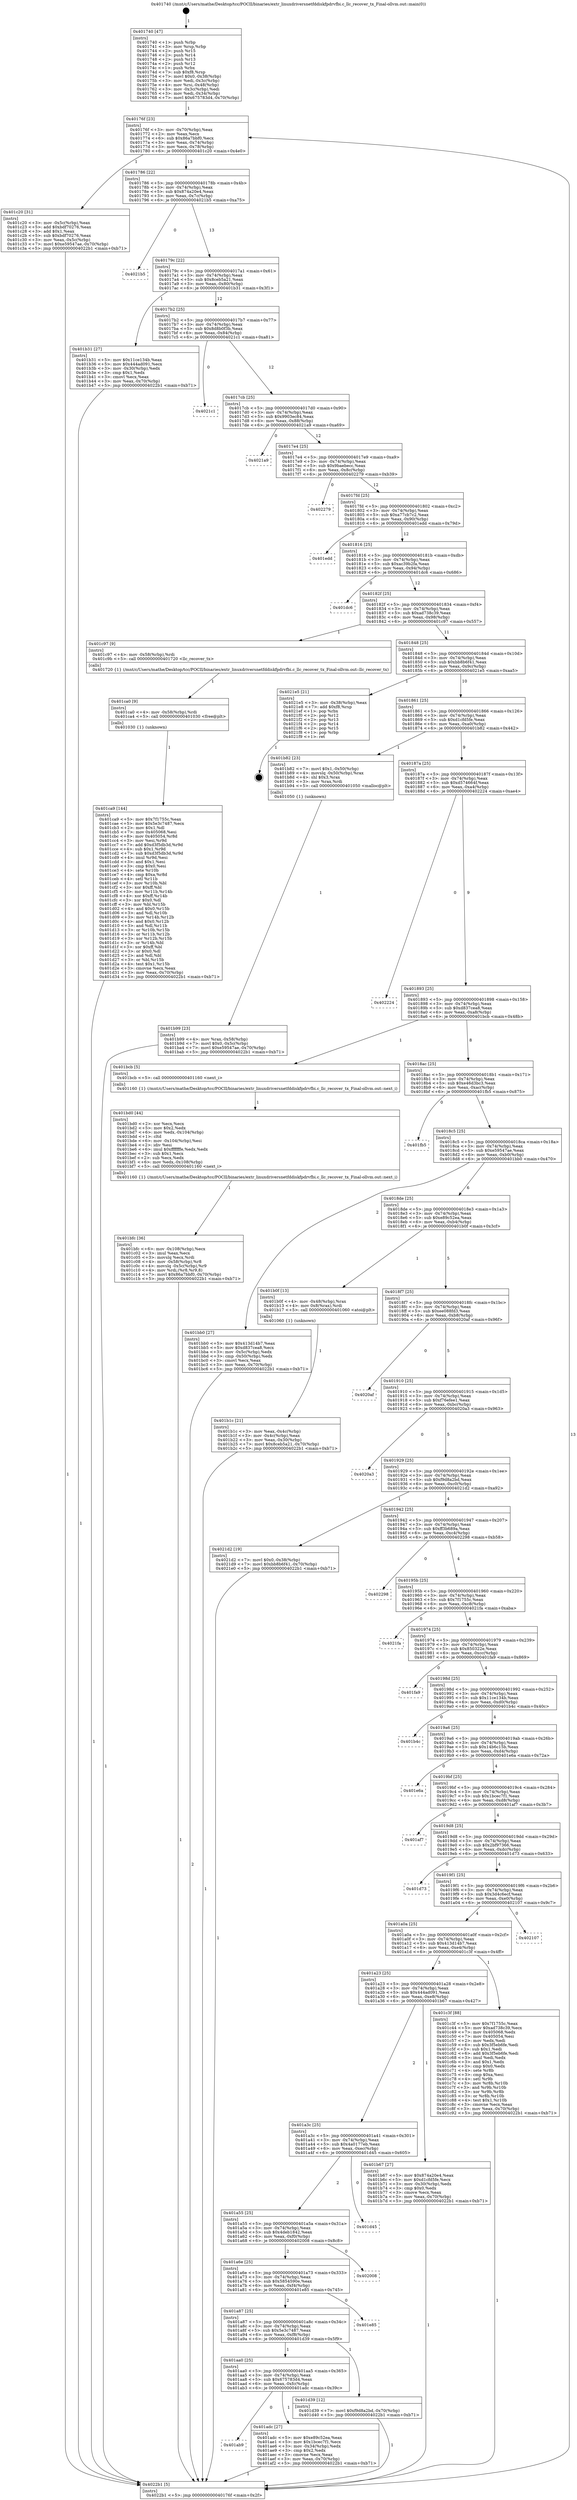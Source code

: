 digraph "0x401740" {
  label = "0x401740 (/mnt/c/Users/mathe/Desktop/tcc/POCII/binaries/extr_linuxdriversnetfddiskfpdrvfbi.c_llc_recover_tx_Final-ollvm.out::main(0))"
  labelloc = "t"
  node[shape=record]

  Entry [label="",width=0.3,height=0.3,shape=circle,fillcolor=black,style=filled]
  "0x40176f" [label="{
     0x40176f [23]\l
     | [instrs]\l
     &nbsp;&nbsp;0x40176f \<+3\>: mov -0x70(%rbp),%eax\l
     &nbsp;&nbsp;0x401772 \<+2\>: mov %eax,%ecx\l
     &nbsp;&nbsp;0x401774 \<+6\>: sub $0x86a7bbf0,%ecx\l
     &nbsp;&nbsp;0x40177a \<+3\>: mov %eax,-0x74(%rbp)\l
     &nbsp;&nbsp;0x40177d \<+3\>: mov %ecx,-0x78(%rbp)\l
     &nbsp;&nbsp;0x401780 \<+6\>: je 0000000000401c20 \<main+0x4e0\>\l
  }"]
  "0x401c20" [label="{
     0x401c20 [31]\l
     | [instrs]\l
     &nbsp;&nbsp;0x401c20 \<+3\>: mov -0x5c(%rbp),%eax\l
     &nbsp;&nbsp;0x401c23 \<+5\>: add $0xbdf70276,%eax\l
     &nbsp;&nbsp;0x401c28 \<+3\>: add $0x1,%eax\l
     &nbsp;&nbsp;0x401c2b \<+5\>: sub $0xbdf70276,%eax\l
     &nbsp;&nbsp;0x401c30 \<+3\>: mov %eax,-0x5c(%rbp)\l
     &nbsp;&nbsp;0x401c33 \<+7\>: movl $0xe59547ae,-0x70(%rbp)\l
     &nbsp;&nbsp;0x401c3a \<+5\>: jmp 00000000004022b1 \<main+0xb71\>\l
  }"]
  "0x401786" [label="{
     0x401786 [22]\l
     | [instrs]\l
     &nbsp;&nbsp;0x401786 \<+5\>: jmp 000000000040178b \<main+0x4b\>\l
     &nbsp;&nbsp;0x40178b \<+3\>: mov -0x74(%rbp),%eax\l
     &nbsp;&nbsp;0x40178e \<+5\>: sub $0x874a20e4,%eax\l
     &nbsp;&nbsp;0x401793 \<+3\>: mov %eax,-0x7c(%rbp)\l
     &nbsp;&nbsp;0x401796 \<+6\>: je 00000000004021b5 \<main+0xa75\>\l
  }"]
  Exit [label="",width=0.3,height=0.3,shape=circle,fillcolor=black,style=filled,peripheries=2]
  "0x4021b5" [label="{
     0x4021b5\l
  }", style=dashed]
  "0x40179c" [label="{
     0x40179c [22]\l
     | [instrs]\l
     &nbsp;&nbsp;0x40179c \<+5\>: jmp 00000000004017a1 \<main+0x61\>\l
     &nbsp;&nbsp;0x4017a1 \<+3\>: mov -0x74(%rbp),%eax\l
     &nbsp;&nbsp;0x4017a4 \<+5\>: sub $0x8ceb5a21,%eax\l
     &nbsp;&nbsp;0x4017a9 \<+3\>: mov %eax,-0x80(%rbp)\l
     &nbsp;&nbsp;0x4017ac \<+6\>: je 0000000000401b31 \<main+0x3f1\>\l
  }"]
  "0x401ca9" [label="{
     0x401ca9 [144]\l
     | [instrs]\l
     &nbsp;&nbsp;0x401ca9 \<+5\>: mov $0x7f1755c,%eax\l
     &nbsp;&nbsp;0x401cae \<+5\>: mov $0x5e3c7487,%ecx\l
     &nbsp;&nbsp;0x401cb3 \<+2\>: mov $0x1,%dl\l
     &nbsp;&nbsp;0x401cb5 \<+7\>: mov 0x405068,%esi\l
     &nbsp;&nbsp;0x401cbc \<+8\>: mov 0x405054,%r8d\l
     &nbsp;&nbsp;0x401cc4 \<+3\>: mov %esi,%r9d\l
     &nbsp;&nbsp;0x401cc7 \<+7\>: add $0xd3f5db3d,%r9d\l
     &nbsp;&nbsp;0x401cce \<+4\>: sub $0x1,%r9d\l
     &nbsp;&nbsp;0x401cd2 \<+7\>: sub $0xd3f5db3d,%r9d\l
     &nbsp;&nbsp;0x401cd9 \<+4\>: imul %r9d,%esi\l
     &nbsp;&nbsp;0x401cdd \<+3\>: and $0x1,%esi\l
     &nbsp;&nbsp;0x401ce0 \<+3\>: cmp $0x0,%esi\l
     &nbsp;&nbsp;0x401ce3 \<+4\>: sete %r10b\l
     &nbsp;&nbsp;0x401ce7 \<+4\>: cmp $0xa,%r8d\l
     &nbsp;&nbsp;0x401ceb \<+4\>: setl %r11b\l
     &nbsp;&nbsp;0x401cef \<+3\>: mov %r10b,%bl\l
     &nbsp;&nbsp;0x401cf2 \<+3\>: xor $0xff,%bl\l
     &nbsp;&nbsp;0x401cf5 \<+3\>: mov %r11b,%r14b\l
     &nbsp;&nbsp;0x401cf8 \<+4\>: xor $0xff,%r14b\l
     &nbsp;&nbsp;0x401cfc \<+3\>: xor $0x0,%dl\l
     &nbsp;&nbsp;0x401cff \<+3\>: mov %bl,%r15b\l
     &nbsp;&nbsp;0x401d02 \<+4\>: and $0x0,%r15b\l
     &nbsp;&nbsp;0x401d06 \<+3\>: and %dl,%r10b\l
     &nbsp;&nbsp;0x401d09 \<+3\>: mov %r14b,%r12b\l
     &nbsp;&nbsp;0x401d0c \<+4\>: and $0x0,%r12b\l
     &nbsp;&nbsp;0x401d10 \<+3\>: and %dl,%r11b\l
     &nbsp;&nbsp;0x401d13 \<+3\>: or %r10b,%r15b\l
     &nbsp;&nbsp;0x401d16 \<+3\>: or %r11b,%r12b\l
     &nbsp;&nbsp;0x401d19 \<+3\>: xor %r12b,%r15b\l
     &nbsp;&nbsp;0x401d1c \<+3\>: or %r14b,%bl\l
     &nbsp;&nbsp;0x401d1f \<+3\>: xor $0xff,%bl\l
     &nbsp;&nbsp;0x401d22 \<+3\>: or $0x0,%dl\l
     &nbsp;&nbsp;0x401d25 \<+2\>: and %dl,%bl\l
     &nbsp;&nbsp;0x401d27 \<+3\>: or %bl,%r15b\l
     &nbsp;&nbsp;0x401d2a \<+4\>: test $0x1,%r15b\l
     &nbsp;&nbsp;0x401d2e \<+3\>: cmovne %ecx,%eax\l
     &nbsp;&nbsp;0x401d31 \<+3\>: mov %eax,-0x70(%rbp)\l
     &nbsp;&nbsp;0x401d34 \<+5\>: jmp 00000000004022b1 \<main+0xb71\>\l
  }"]
  "0x401b31" [label="{
     0x401b31 [27]\l
     | [instrs]\l
     &nbsp;&nbsp;0x401b31 \<+5\>: mov $0x11ce134b,%eax\l
     &nbsp;&nbsp;0x401b36 \<+5\>: mov $0x444ad091,%ecx\l
     &nbsp;&nbsp;0x401b3b \<+3\>: mov -0x30(%rbp),%edx\l
     &nbsp;&nbsp;0x401b3e \<+3\>: cmp $0x1,%edx\l
     &nbsp;&nbsp;0x401b41 \<+3\>: cmovl %ecx,%eax\l
     &nbsp;&nbsp;0x401b44 \<+3\>: mov %eax,-0x70(%rbp)\l
     &nbsp;&nbsp;0x401b47 \<+5\>: jmp 00000000004022b1 \<main+0xb71\>\l
  }"]
  "0x4017b2" [label="{
     0x4017b2 [25]\l
     | [instrs]\l
     &nbsp;&nbsp;0x4017b2 \<+5\>: jmp 00000000004017b7 \<main+0x77\>\l
     &nbsp;&nbsp;0x4017b7 \<+3\>: mov -0x74(%rbp),%eax\l
     &nbsp;&nbsp;0x4017ba \<+5\>: sub $0x8d8b0f3b,%eax\l
     &nbsp;&nbsp;0x4017bf \<+6\>: mov %eax,-0x84(%rbp)\l
     &nbsp;&nbsp;0x4017c5 \<+6\>: je 00000000004021c1 \<main+0xa81\>\l
  }"]
  "0x401ca0" [label="{
     0x401ca0 [9]\l
     | [instrs]\l
     &nbsp;&nbsp;0x401ca0 \<+4\>: mov -0x58(%rbp),%rdi\l
     &nbsp;&nbsp;0x401ca4 \<+5\>: call 0000000000401030 \<free@plt\>\l
     | [calls]\l
     &nbsp;&nbsp;0x401030 \{1\} (unknown)\l
  }"]
  "0x4021c1" [label="{
     0x4021c1\l
  }", style=dashed]
  "0x4017cb" [label="{
     0x4017cb [25]\l
     | [instrs]\l
     &nbsp;&nbsp;0x4017cb \<+5\>: jmp 00000000004017d0 \<main+0x90\>\l
     &nbsp;&nbsp;0x4017d0 \<+3\>: mov -0x74(%rbp),%eax\l
     &nbsp;&nbsp;0x4017d3 \<+5\>: sub $0x9903ec84,%eax\l
     &nbsp;&nbsp;0x4017d8 \<+6\>: mov %eax,-0x88(%rbp)\l
     &nbsp;&nbsp;0x4017de \<+6\>: je 00000000004021a9 \<main+0xa69\>\l
  }"]
  "0x401bfc" [label="{
     0x401bfc [36]\l
     | [instrs]\l
     &nbsp;&nbsp;0x401bfc \<+6\>: mov -0x108(%rbp),%ecx\l
     &nbsp;&nbsp;0x401c02 \<+3\>: imul %eax,%ecx\l
     &nbsp;&nbsp;0x401c05 \<+3\>: movslq %ecx,%rdi\l
     &nbsp;&nbsp;0x401c08 \<+4\>: mov -0x58(%rbp),%r8\l
     &nbsp;&nbsp;0x401c0c \<+4\>: movslq -0x5c(%rbp),%r9\l
     &nbsp;&nbsp;0x401c10 \<+4\>: mov %rdi,(%r8,%r9,8)\l
     &nbsp;&nbsp;0x401c14 \<+7\>: movl $0x86a7bbf0,-0x70(%rbp)\l
     &nbsp;&nbsp;0x401c1b \<+5\>: jmp 00000000004022b1 \<main+0xb71\>\l
  }"]
  "0x4021a9" [label="{
     0x4021a9\l
  }", style=dashed]
  "0x4017e4" [label="{
     0x4017e4 [25]\l
     | [instrs]\l
     &nbsp;&nbsp;0x4017e4 \<+5\>: jmp 00000000004017e9 \<main+0xa9\>\l
     &nbsp;&nbsp;0x4017e9 \<+3\>: mov -0x74(%rbp),%eax\l
     &nbsp;&nbsp;0x4017ec \<+5\>: sub $0x9baebecc,%eax\l
     &nbsp;&nbsp;0x4017f1 \<+6\>: mov %eax,-0x8c(%rbp)\l
     &nbsp;&nbsp;0x4017f7 \<+6\>: je 0000000000402279 \<main+0xb39\>\l
  }"]
  "0x401bd0" [label="{
     0x401bd0 [44]\l
     | [instrs]\l
     &nbsp;&nbsp;0x401bd0 \<+2\>: xor %ecx,%ecx\l
     &nbsp;&nbsp;0x401bd2 \<+5\>: mov $0x2,%edx\l
     &nbsp;&nbsp;0x401bd7 \<+6\>: mov %edx,-0x104(%rbp)\l
     &nbsp;&nbsp;0x401bdd \<+1\>: cltd\l
     &nbsp;&nbsp;0x401bde \<+6\>: mov -0x104(%rbp),%esi\l
     &nbsp;&nbsp;0x401be4 \<+2\>: idiv %esi\l
     &nbsp;&nbsp;0x401be6 \<+6\>: imul $0xfffffffe,%edx,%edx\l
     &nbsp;&nbsp;0x401bec \<+3\>: sub $0x1,%ecx\l
     &nbsp;&nbsp;0x401bef \<+2\>: sub %ecx,%edx\l
     &nbsp;&nbsp;0x401bf1 \<+6\>: mov %edx,-0x108(%rbp)\l
     &nbsp;&nbsp;0x401bf7 \<+5\>: call 0000000000401160 \<next_i\>\l
     | [calls]\l
     &nbsp;&nbsp;0x401160 \{1\} (/mnt/c/Users/mathe/Desktop/tcc/POCII/binaries/extr_linuxdriversnetfddiskfpdrvfbi.c_llc_recover_tx_Final-ollvm.out::next_i)\l
  }"]
  "0x402279" [label="{
     0x402279\l
  }", style=dashed]
  "0x4017fd" [label="{
     0x4017fd [25]\l
     | [instrs]\l
     &nbsp;&nbsp;0x4017fd \<+5\>: jmp 0000000000401802 \<main+0xc2\>\l
     &nbsp;&nbsp;0x401802 \<+3\>: mov -0x74(%rbp),%eax\l
     &nbsp;&nbsp;0x401805 \<+5\>: sub $0xa77cb7c2,%eax\l
     &nbsp;&nbsp;0x40180a \<+6\>: mov %eax,-0x90(%rbp)\l
     &nbsp;&nbsp;0x401810 \<+6\>: je 0000000000401edd \<main+0x79d\>\l
  }"]
  "0x401b99" [label="{
     0x401b99 [23]\l
     | [instrs]\l
     &nbsp;&nbsp;0x401b99 \<+4\>: mov %rax,-0x58(%rbp)\l
     &nbsp;&nbsp;0x401b9d \<+7\>: movl $0x0,-0x5c(%rbp)\l
     &nbsp;&nbsp;0x401ba4 \<+7\>: movl $0xe59547ae,-0x70(%rbp)\l
     &nbsp;&nbsp;0x401bab \<+5\>: jmp 00000000004022b1 \<main+0xb71\>\l
  }"]
  "0x401edd" [label="{
     0x401edd\l
  }", style=dashed]
  "0x401816" [label="{
     0x401816 [25]\l
     | [instrs]\l
     &nbsp;&nbsp;0x401816 \<+5\>: jmp 000000000040181b \<main+0xdb\>\l
     &nbsp;&nbsp;0x40181b \<+3\>: mov -0x74(%rbp),%eax\l
     &nbsp;&nbsp;0x40181e \<+5\>: sub $0xac39b2fa,%eax\l
     &nbsp;&nbsp;0x401823 \<+6\>: mov %eax,-0x94(%rbp)\l
     &nbsp;&nbsp;0x401829 \<+6\>: je 0000000000401dc6 \<main+0x686\>\l
  }"]
  "0x401b1c" [label="{
     0x401b1c [21]\l
     | [instrs]\l
     &nbsp;&nbsp;0x401b1c \<+3\>: mov %eax,-0x4c(%rbp)\l
     &nbsp;&nbsp;0x401b1f \<+3\>: mov -0x4c(%rbp),%eax\l
     &nbsp;&nbsp;0x401b22 \<+3\>: mov %eax,-0x30(%rbp)\l
     &nbsp;&nbsp;0x401b25 \<+7\>: movl $0x8ceb5a21,-0x70(%rbp)\l
     &nbsp;&nbsp;0x401b2c \<+5\>: jmp 00000000004022b1 \<main+0xb71\>\l
  }"]
  "0x401dc6" [label="{
     0x401dc6\l
  }", style=dashed]
  "0x40182f" [label="{
     0x40182f [25]\l
     | [instrs]\l
     &nbsp;&nbsp;0x40182f \<+5\>: jmp 0000000000401834 \<main+0xf4\>\l
     &nbsp;&nbsp;0x401834 \<+3\>: mov -0x74(%rbp),%eax\l
     &nbsp;&nbsp;0x401837 \<+5\>: sub $0xad738c39,%eax\l
     &nbsp;&nbsp;0x40183c \<+6\>: mov %eax,-0x98(%rbp)\l
     &nbsp;&nbsp;0x401842 \<+6\>: je 0000000000401c97 \<main+0x557\>\l
  }"]
  "0x401740" [label="{
     0x401740 [47]\l
     | [instrs]\l
     &nbsp;&nbsp;0x401740 \<+1\>: push %rbp\l
     &nbsp;&nbsp;0x401741 \<+3\>: mov %rsp,%rbp\l
     &nbsp;&nbsp;0x401744 \<+2\>: push %r15\l
     &nbsp;&nbsp;0x401746 \<+2\>: push %r14\l
     &nbsp;&nbsp;0x401748 \<+2\>: push %r13\l
     &nbsp;&nbsp;0x40174a \<+2\>: push %r12\l
     &nbsp;&nbsp;0x40174c \<+1\>: push %rbx\l
     &nbsp;&nbsp;0x40174d \<+7\>: sub $0xf8,%rsp\l
     &nbsp;&nbsp;0x401754 \<+7\>: movl $0x0,-0x38(%rbp)\l
     &nbsp;&nbsp;0x40175b \<+3\>: mov %edi,-0x3c(%rbp)\l
     &nbsp;&nbsp;0x40175e \<+4\>: mov %rsi,-0x48(%rbp)\l
     &nbsp;&nbsp;0x401762 \<+3\>: mov -0x3c(%rbp),%edi\l
     &nbsp;&nbsp;0x401765 \<+3\>: mov %edi,-0x34(%rbp)\l
     &nbsp;&nbsp;0x401768 \<+7\>: movl $0x675783d4,-0x70(%rbp)\l
  }"]
  "0x401c97" [label="{
     0x401c97 [9]\l
     | [instrs]\l
     &nbsp;&nbsp;0x401c97 \<+4\>: mov -0x58(%rbp),%rdi\l
     &nbsp;&nbsp;0x401c9b \<+5\>: call 0000000000401720 \<llc_recover_tx\>\l
     | [calls]\l
     &nbsp;&nbsp;0x401720 \{1\} (/mnt/c/Users/mathe/Desktop/tcc/POCII/binaries/extr_linuxdriversnetfddiskfpdrvfbi.c_llc_recover_tx_Final-ollvm.out::llc_recover_tx)\l
  }"]
  "0x401848" [label="{
     0x401848 [25]\l
     | [instrs]\l
     &nbsp;&nbsp;0x401848 \<+5\>: jmp 000000000040184d \<main+0x10d\>\l
     &nbsp;&nbsp;0x40184d \<+3\>: mov -0x74(%rbp),%eax\l
     &nbsp;&nbsp;0x401850 \<+5\>: sub $0xbb8b6f41,%eax\l
     &nbsp;&nbsp;0x401855 \<+6\>: mov %eax,-0x9c(%rbp)\l
     &nbsp;&nbsp;0x40185b \<+6\>: je 00000000004021e5 \<main+0xaa5\>\l
  }"]
  "0x4022b1" [label="{
     0x4022b1 [5]\l
     | [instrs]\l
     &nbsp;&nbsp;0x4022b1 \<+5\>: jmp 000000000040176f \<main+0x2f\>\l
  }"]
  "0x4021e5" [label="{
     0x4021e5 [21]\l
     | [instrs]\l
     &nbsp;&nbsp;0x4021e5 \<+3\>: mov -0x38(%rbp),%eax\l
     &nbsp;&nbsp;0x4021e8 \<+7\>: add $0xf8,%rsp\l
     &nbsp;&nbsp;0x4021ef \<+1\>: pop %rbx\l
     &nbsp;&nbsp;0x4021f0 \<+2\>: pop %r12\l
     &nbsp;&nbsp;0x4021f2 \<+2\>: pop %r13\l
     &nbsp;&nbsp;0x4021f4 \<+2\>: pop %r14\l
     &nbsp;&nbsp;0x4021f6 \<+2\>: pop %r15\l
     &nbsp;&nbsp;0x4021f8 \<+1\>: pop %rbp\l
     &nbsp;&nbsp;0x4021f9 \<+1\>: ret\l
  }"]
  "0x401861" [label="{
     0x401861 [25]\l
     | [instrs]\l
     &nbsp;&nbsp;0x401861 \<+5\>: jmp 0000000000401866 \<main+0x126\>\l
     &nbsp;&nbsp;0x401866 \<+3\>: mov -0x74(%rbp),%eax\l
     &nbsp;&nbsp;0x401869 \<+5\>: sub $0xd1cfd5fe,%eax\l
     &nbsp;&nbsp;0x40186e \<+6\>: mov %eax,-0xa0(%rbp)\l
     &nbsp;&nbsp;0x401874 \<+6\>: je 0000000000401b82 \<main+0x442\>\l
  }"]
  "0x401ab9" [label="{
     0x401ab9\l
  }", style=dashed]
  "0x401b82" [label="{
     0x401b82 [23]\l
     | [instrs]\l
     &nbsp;&nbsp;0x401b82 \<+7\>: movl $0x1,-0x50(%rbp)\l
     &nbsp;&nbsp;0x401b89 \<+4\>: movslq -0x50(%rbp),%rax\l
     &nbsp;&nbsp;0x401b8d \<+4\>: shl $0x3,%rax\l
     &nbsp;&nbsp;0x401b91 \<+3\>: mov %rax,%rdi\l
     &nbsp;&nbsp;0x401b94 \<+5\>: call 0000000000401050 \<malloc@plt\>\l
     | [calls]\l
     &nbsp;&nbsp;0x401050 \{1\} (unknown)\l
  }"]
  "0x40187a" [label="{
     0x40187a [25]\l
     | [instrs]\l
     &nbsp;&nbsp;0x40187a \<+5\>: jmp 000000000040187f \<main+0x13f\>\l
     &nbsp;&nbsp;0x40187f \<+3\>: mov -0x74(%rbp),%eax\l
     &nbsp;&nbsp;0x401882 \<+5\>: sub $0xd574664f,%eax\l
     &nbsp;&nbsp;0x401887 \<+6\>: mov %eax,-0xa4(%rbp)\l
     &nbsp;&nbsp;0x40188d \<+6\>: je 0000000000402224 \<main+0xae4\>\l
  }"]
  "0x401adc" [label="{
     0x401adc [27]\l
     | [instrs]\l
     &nbsp;&nbsp;0x401adc \<+5\>: mov $0xe89c52ea,%eax\l
     &nbsp;&nbsp;0x401ae1 \<+5\>: mov $0x1bcec7f1,%ecx\l
     &nbsp;&nbsp;0x401ae6 \<+3\>: mov -0x34(%rbp),%edx\l
     &nbsp;&nbsp;0x401ae9 \<+3\>: cmp $0x2,%edx\l
     &nbsp;&nbsp;0x401aec \<+3\>: cmovne %ecx,%eax\l
     &nbsp;&nbsp;0x401aef \<+3\>: mov %eax,-0x70(%rbp)\l
     &nbsp;&nbsp;0x401af2 \<+5\>: jmp 00000000004022b1 \<main+0xb71\>\l
  }"]
  "0x402224" [label="{
     0x402224\l
  }", style=dashed]
  "0x401893" [label="{
     0x401893 [25]\l
     | [instrs]\l
     &nbsp;&nbsp;0x401893 \<+5\>: jmp 0000000000401898 \<main+0x158\>\l
     &nbsp;&nbsp;0x401898 \<+3\>: mov -0x74(%rbp),%eax\l
     &nbsp;&nbsp;0x40189b \<+5\>: sub $0xd837cea8,%eax\l
     &nbsp;&nbsp;0x4018a0 \<+6\>: mov %eax,-0xa8(%rbp)\l
     &nbsp;&nbsp;0x4018a6 \<+6\>: je 0000000000401bcb \<main+0x48b\>\l
  }"]
  "0x401aa0" [label="{
     0x401aa0 [25]\l
     | [instrs]\l
     &nbsp;&nbsp;0x401aa0 \<+5\>: jmp 0000000000401aa5 \<main+0x365\>\l
     &nbsp;&nbsp;0x401aa5 \<+3\>: mov -0x74(%rbp),%eax\l
     &nbsp;&nbsp;0x401aa8 \<+5\>: sub $0x675783d4,%eax\l
     &nbsp;&nbsp;0x401aad \<+6\>: mov %eax,-0xfc(%rbp)\l
     &nbsp;&nbsp;0x401ab3 \<+6\>: je 0000000000401adc \<main+0x39c\>\l
  }"]
  "0x401bcb" [label="{
     0x401bcb [5]\l
     | [instrs]\l
     &nbsp;&nbsp;0x401bcb \<+5\>: call 0000000000401160 \<next_i\>\l
     | [calls]\l
     &nbsp;&nbsp;0x401160 \{1\} (/mnt/c/Users/mathe/Desktop/tcc/POCII/binaries/extr_linuxdriversnetfddiskfpdrvfbi.c_llc_recover_tx_Final-ollvm.out::next_i)\l
  }"]
  "0x4018ac" [label="{
     0x4018ac [25]\l
     | [instrs]\l
     &nbsp;&nbsp;0x4018ac \<+5\>: jmp 00000000004018b1 \<main+0x171\>\l
     &nbsp;&nbsp;0x4018b1 \<+3\>: mov -0x74(%rbp),%eax\l
     &nbsp;&nbsp;0x4018b4 \<+5\>: sub $0xe46d3bc3,%eax\l
     &nbsp;&nbsp;0x4018b9 \<+6\>: mov %eax,-0xac(%rbp)\l
     &nbsp;&nbsp;0x4018bf \<+6\>: je 0000000000401fb5 \<main+0x875\>\l
  }"]
  "0x401d39" [label="{
     0x401d39 [12]\l
     | [instrs]\l
     &nbsp;&nbsp;0x401d39 \<+7\>: movl $0xf9d8a2bd,-0x70(%rbp)\l
     &nbsp;&nbsp;0x401d40 \<+5\>: jmp 00000000004022b1 \<main+0xb71\>\l
  }"]
  "0x401fb5" [label="{
     0x401fb5\l
  }", style=dashed]
  "0x4018c5" [label="{
     0x4018c5 [25]\l
     | [instrs]\l
     &nbsp;&nbsp;0x4018c5 \<+5\>: jmp 00000000004018ca \<main+0x18a\>\l
     &nbsp;&nbsp;0x4018ca \<+3\>: mov -0x74(%rbp),%eax\l
     &nbsp;&nbsp;0x4018cd \<+5\>: sub $0xe59547ae,%eax\l
     &nbsp;&nbsp;0x4018d2 \<+6\>: mov %eax,-0xb0(%rbp)\l
     &nbsp;&nbsp;0x4018d8 \<+6\>: je 0000000000401bb0 \<main+0x470\>\l
  }"]
  "0x401a87" [label="{
     0x401a87 [25]\l
     | [instrs]\l
     &nbsp;&nbsp;0x401a87 \<+5\>: jmp 0000000000401a8c \<main+0x34c\>\l
     &nbsp;&nbsp;0x401a8c \<+3\>: mov -0x74(%rbp),%eax\l
     &nbsp;&nbsp;0x401a8f \<+5\>: sub $0x5e3c7487,%eax\l
     &nbsp;&nbsp;0x401a94 \<+6\>: mov %eax,-0xf8(%rbp)\l
     &nbsp;&nbsp;0x401a9a \<+6\>: je 0000000000401d39 \<main+0x5f9\>\l
  }"]
  "0x401bb0" [label="{
     0x401bb0 [27]\l
     | [instrs]\l
     &nbsp;&nbsp;0x401bb0 \<+5\>: mov $0x413d14b7,%eax\l
     &nbsp;&nbsp;0x401bb5 \<+5\>: mov $0xd837cea8,%ecx\l
     &nbsp;&nbsp;0x401bba \<+3\>: mov -0x5c(%rbp),%edx\l
     &nbsp;&nbsp;0x401bbd \<+3\>: cmp -0x50(%rbp),%edx\l
     &nbsp;&nbsp;0x401bc0 \<+3\>: cmovl %ecx,%eax\l
     &nbsp;&nbsp;0x401bc3 \<+3\>: mov %eax,-0x70(%rbp)\l
     &nbsp;&nbsp;0x401bc6 \<+5\>: jmp 00000000004022b1 \<main+0xb71\>\l
  }"]
  "0x4018de" [label="{
     0x4018de [25]\l
     | [instrs]\l
     &nbsp;&nbsp;0x4018de \<+5\>: jmp 00000000004018e3 \<main+0x1a3\>\l
     &nbsp;&nbsp;0x4018e3 \<+3\>: mov -0x74(%rbp),%eax\l
     &nbsp;&nbsp;0x4018e6 \<+5\>: sub $0xe89c52ea,%eax\l
     &nbsp;&nbsp;0x4018eb \<+6\>: mov %eax,-0xb4(%rbp)\l
     &nbsp;&nbsp;0x4018f1 \<+6\>: je 0000000000401b0f \<main+0x3cf\>\l
  }"]
  "0x401e85" [label="{
     0x401e85\l
  }", style=dashed]
  "0x401b0f" [label="{
     0x401b0f [13]\l
     | [instrs]\l
     &nbsp;&nbsp;0x401b0f \<+4\>: mov -0x48(%rbp),%rax\l
     &nbsp;&nbsp;0x401b13 \<+4\>: mov 0x8(%rax),%rdi\l
     &nbsp;&nbsp;0x401b17 \<+5\>: call 0000000000401060 \<atoi@plt\>\l
     | [calls]\l
     &nbsp;&nbsp;0x401060 \{1\} (unknown)\l
  }"]
  "0x4018f7" [label="{
     0x4018f7 [25]\l
     | [instrs]\l
     &nbsp;&nbsp;0x4018f7 \<+5\>: jmp 00000000004018fc \<main+0x1bc\>\l
     &nbsp;&nbsp;0x4018fc \<+3\>: mov -0x74(%rbp),%eax\l
     &nbsp;&nbsp;0x4018ff \<+5\>: sub $0xee088fd3,%eax\l
     &nbsp;&nbsp;0x401904 \<+6\>: mov %eax,-0xb8(%rbp)\l
     &nbsp;&nbsp;0x40190a \<+6\>: je 00000000004020af \<main+0x96f\>\l
  }"]
  "0x401a6e" [label="{
     0x401a6e [25]\l
     | [instrs]\l
     &nbsp;&nbsp;0x401a6e \<+5\>: jmp 0000000000401a73 \<main+0x333\>\l
     &nbsp;&nbsp;0x401a73 \<+3\>: mov -0x74(%rbp),%eax\l
     &nbsp;&nbsp;0x401a76 \<+5\>: sub $0x5854590e,%eax\l
     &nbsp;&nbsp;0x401a7b \<+6\>: mov %eax,-0xf4(%rbp)\l
     &nbsp;&nbsp;0x401a81 \<+6\>: je 0000000000401e85 \<main+0x745\>\l
  }"]
  "0x4020af" [label="{
     0x4020af\l
  }", style=dashed]
  "0x401910" [label="{
     0x401910 [25]\l
     | [instrs]\l
     &nbsp;&nbsp;0x401910 \<+5\>: jmp 0000000000401915 \<main+0x1d5\>\l
     &nbsp;&nbsp;0x401915 \<+3\>: mov -0x74(%rbp),%eax\l
     &nbsp;&nbsp;0x401918 \<+5\>: sub $0xf76efee1,%eax\l
     &nbsp;&nbsp;0x40191d \<+6\>: mov %eax,-0xbc(%rbp)\l
     &nbsp;&nbsp;0x401923 \<+6\>: je 00000000004020a3 \<main+0x963\>\l
  }"]
  "0x402008" [label="{
     0x402008\l
  }", style=dashed]
  "0x4020a3" [label="{
     0x4020a3\l
  }", style=dashed]
  "0x401929" [label="{
     0x401929 [25]\l
     | [instrs]\l
     &nbsp;&nbsp;0x401929 \<+5\>: jmp 000000000040192e \<main+0x1ee\>\l
     &nbsp;&nbsp;0x40192e \<+3\>: mov -0x74(%rbp),%eax\l
     &nbsp;&nbsp;0x401931 \<+5\>: sub $0xf9d8a2bd,%eax\l
     &nbsp;&nbsp;0x401936 \<+6\>: mov %eax,-0xc0(%rbp)\l
     &nbsp;&nbsp;0x40193c \<+6\>: je 00000000004021d2 \<main+0xa92\>\l
  }"]
  "0x401a55" [label="{
     0x401a55 [25]\l
     | [instrs]\l
     &nbsp;&nbsp;0x401a55 \<+5\>: jmp 0000000000401a5a \<main+0x31a\>\l
     &nbsp;&nbsp;0x401a5a \<+3\>: mov -0x74(%rbp),%eax\l
     &nbsp;&nbsp;0x401a5d \<+5\>: sub $0x4deb1842,%eax\l
     &nbsp;&nbsp;0x401a62 \<+6\>: mov %eax,-0xf0(%rbp)\l
     &nbsp;&nbsp;0x401a68 \<+6\>: je 0000000000402008 \<main+0x8c8\>\l
  }"]
  "0x4021d2" [label="{
     0x4021d2 [19]\l
     | [instrs]\l
     &nbsp;&nbsp;0x4021d2 \<+7\>: movl $0x0,-0x38(%rbp)\l
     &nbsp;&nbsp;0x4021d9 \<+7\>: movl $0xbb8b6f41,-0x70(%rbp)\l
     &nbsp;&nbsp;0x4021e0 \<+5\>: jmp 00000000004022b1 \<main+0xb71\>\l
  }"]
  "0x401942" [label="{
     0x401942 [25]\l
     | [instrs]\l
     &nbsp;&nbsp;0x401942 \<+5\>: jmp 0000000000401947 \<main+0x207\>\l
     &nbsp;&nbsp;0x401947 \<+3\>: mov -0x74(%rbp),%eax\l
     &nbsp;&nbsp;0x40194a \<+5\>: sub $0xff3b689a,%eax\l
     &nbsp;&nbsp;0x40194f \<+6\>: mov %eax,-0xc4(%rbp)\l
     &nbsp;&nbsp;0x401955 \<+6\>: je 0000000000402298 \<main+0xb58\>\l
  }"]
  "0x401d45" [label="{
     0x401d45\l
  }", style=dashed]
  "0x402298" [label="{
     0x402298\l
  }", style=dashed]
  "0x40195b" [label="{
     0x40195b [25]\l
     | [instrs]\l
     &nbsp;&nbsp;0x40195b \<+5\>: jmp 0000000000401960 \<main+0x220\>\l
     &nbsp;&nbsp;0x401960 \<+3\>: mov -0x74(%rbp),%eax\l
     &nbsp;&nbsp;0x401963 \<+5\>: sub $0x7f1755c,%eax\l
     &nbsp;&nbsp;0x401968 \<+6\>: mov %eax,-0xc8(%rbp)\l
     &nbsp;&nbsp;0x40196e \<+6\>: je 00000000004021fa \<main+0xaba\>\l
  }"]
  "0x401a3c" [label="{
     0x401a3c [25]\l
     | [instrs]\l
     &nbsp;&nbsp;0x401a3c \<+5\>: jmp 0000000000401a41 \<main+0x301\>\l
     &nbsp;&nbsp;0x401a41 \<+3\>: mov -0x74(%rbp),%eax\l
     &nbsp;&nbsp;0x401a44 \<+5\>: sub $0x4a0177eb,%eax\l
     &nbsp;&nbsp;0x401a49 \<+6\>: mov %eax,-0xec(%rbp)\l
     &nbsp;&nbsp;0x401a4f \<+6\>: je 0000000000401d45 \<main+0x605\>\l
  }"]
  "0x4021fa" [label="{
     0x4021fa\l
  }", style=dashed]
  "0x401974" [label="{
     0x401974 [25]\l
     | [instrs]\l
     &nbsp;&nbsp;0x401974 \<+5\>: jmp 0000000000401979 \<main+0x239\>\l
     &nbsp;&nbsp;0x401979 \<+3\>: mov -0x74(%rbp),%eax\l
     &nbsp;&nbsp;0x40197c \<+5\>: sub $0x850322e,%eax\l
     &nbsp;&nbsp;0x401981 \<+6\>: mov %eax,-0xcc(%rbp)\l
     &nbsp;&nbsp;0x401987 \<+6\>: je 0000000000401fa9 \<main+0x869\>\l
  }"]
  "0x401b67" [label="{
     0x401b67 [27]\l
     | [instrs]\l
     &nbsp;&nbsp;0x401b67 \<+5\>: mov $0x874a20e4,%eax\l
     &nbsp;&nbsp;0x401b6c \<+5\>: mov $0xd1cfd5fe,%ecx\l
     &nbsp;&nbsp;0x401b71 \<+3\>: mov -0x30(%rbp),%edx\l
     &nbsp;&nbsp;0x401b74 \<+3\>: cmp $0x0,%edx\l
     &nbsp;&nbsp;0x401b77 \<+3\>: cmove %ecx,%eax\l
     &nbsp;&nbsp;0x401b7a \<+3\>: mov %eax,-0x70(%rbp)\l
     &nbsp;&nbsp;0x401b7d \<+5\>: jmp 00000000004022b1 \<main+0xb71\>\l
  }"]
  "0x401fa9" [label="{
     0x401fa9\l
  }", style=dashed]
  "0x40198d" [label="{
     0x40198d [25]\l
     | [instrs]\l
     &nbsp;&nbsp;0x40198d \<+5\>: jmp 0000000000401992 \<main+0x252\>\l
     &nbsp;&nbsp;0x401992 \<+3\>: mov -0x74(%rbp),%eax\l
     &nbsp;&nbsp;0x401995 \<+5\>: sub $0x11ce134b,%eax\l
     &nbsp;&nbsp;0x40199a \<+6\>: mov %eax,-0xd0(%rbp)\l
     &nbsp;&nbsp;0x4019a0 \<+6\>: je 0000000000401b4c \<main+0x40c\>\l
  }"]
  "0x401a23" [label="{
     0x401a23 [25]\l
     | [instrs]\l
     &nbsp;&nbsp;0x401a23 \<+5\>: jmp 0000000000401a28 \<main+0x2e8\>\l
     &nbsp;&nbsp;0x401a28 \<+3\>: mov -0x74(%rbp),%eax\l
     &nbsp;&nbsp;0x401a2b \<+5\>: sub $0x444ad091,%eax\l
     &nbsp;&nbsp;0x401a30 \<+6\>: mov %eax,-0xe8(%rbp)\l
     &nbsp;&nbsp;0x401a36 \<+6\>: je 0000000000401b67 \<main+0x427\>\l
  }"]
  "0x401b4c" [label="{
     0x401b4c\l
  }", style=dashed]
  "0x4019a6" [label="{
     0x4019a6 [25]\l
     | [instrs]\l
     &nbsp;&nbsp;0x4019a6 \<+5\>: jmp 00000000004019ab \<main+0x26b\>\l
     &nbsp;&nbsp;0x4019ab \<+3\>: mov -0x74(%rbp),%eax\l
     &nbsp;&nbsp;0x4019ae \<+5\>: sub $0x14b6c15b,%eax\l
     &nbsp;&nbsp;0x4019b3 \<+6\>: mov %eax,-0xd4(%rbp)\l
     &nbsp;&nbsp;0x4019b9 \<+6\>: je 0000000000401e6a \<main+0x72a\>\l
  }"]
  "0x401c3f" [label="{
     0x401c3f [88]\l
     | [instrs]\l
     &nbsp;&nbsp;0x401c3f \<+5\>: mov $0x7f1755c,%eax\l
     &nbsp;&nbsp;0x401c44 \<+5\>: mov $0xad738c39,%ecx\l
     &nbsp;&nbsp;0x401c49 \<+7\>: mov 0x405068,%edx\l
     &nbsp;&nbsp;0x401c50 \<+7\>: mov 0x405054,%esi\l
     &nbsp;&nbsp;0x401c57 \<+2\>: mov %edx,%edi\l
     &nbsp;&nbsp;0x401c59 \<+6\>: sub $0x3f5eb6fe,%edi\l
     &nbsp;&nbsp;0x401c5f \<+3\>: sub $0x1,%edi\l
     &nbsp;&nbsp;0x401c62 \<+6\>: add $0x3f5eb6fe,%edi\l
     &nbsp;&nbsp;0x401c68 \<+3\>: imul %edi,%edx\l
     &nbsp;&nbsp;0x401c6b \<+3\>: and $0x1,%edx\l
     &nbsp;&nbsp;0x401c6e \<+3\>: cmp $0x0,%edx\l
     &nbsp;&nbsp;0x401c71 \<+4\>: sete %r8b\l
     &nbsp;&nbsp;0x401c75 \<+3\>: cmp $0xa,%esi\l
     &nbsp;&nbsp;0x401c78 \<+4\>: setl %r9b\l
     &nbsp;&nbsp;0x401c7c \<+3\>: mov %r8b,%r10b\l
     &nbsp;&nbsp;0x401c7f \<+3\>: and %r9b,%r10b\l
     &nbsp;&nbsp;0x401c82 \<+3\>: xor %r9b,%r8b\l
     &nbsp;&nbsp;0x401c85 \<+3\>: or %r8b,%r10b\l
     &nbsp;&nbsp;0x401c88 \<+4\>: test $0x1,%r10b\l
     &nbsp;&nbsp;0x401c8c \<+3\>: cmovne %ecx,%eax\l
     &nbsp;&nbsp;0x401c8f \<+3\>: mov %eax,-0x70(%rbp)\l
     &nbsp;&nbsp;0x401c92 \<+5\>: jmp 00000000004022b1 \<main+0xb71\>\l
  }"]
  "0x401e6a" [label="{
     0x401e6a\l
  }", style=dashed]
  "0x4019bf" [label="{
     0x4019bf [25]\l
     | [instrs]\l
     &nbsp;&nbsp;0x4019bf \<+5\>: jmp 00000000004019c4 \<main+0x284\>\l
     &nbsp;&nbsp;0x4019c4 \<+3\>: mov -0x74(%rbp),%eax\l
     &nbsp;&nbsp;0x4019c7 \<+5\>: sub $0x1bcec7f1,%eax\l
     &nbsp;&nbsp;0x4019cc \<+6\>: mov %eax,-0xd8(%rbp)\l
     &nbsp;&nbsp;0x4019d2 \<+6\>: je 0000000000401af7 \<main+0x3b7\>\l
  }"]
  "0x401a0a" [label="{
     0x401a0a [25]\l
     | [instrs]\l
     &nbsp;&nbsp;0x401a0a \<+5\>: jmp 0000000000401a0f \<main+0x2cf\>\l
     &nbsp;&nbsp;0x401a0f \<+3\>: mov -0x74(%rbp),%eax\l
     &nbsp;&nbsp;0x401a12 \<+5\>: sub $0x413d14b7,%eax\l
     &nbsp;&nbsp;0x401a17 \<+6\>: mov %eax,-0xe4(%rbp)\l
     &nbsp;&nbsp;0x401a1d \<+6\>: je 0000000000401c3f \<main+0x4ff\>\l
  }"]
  "0x401af7" [label="{
     0x401af7\l
  }", style=dashed]
  "0x4019d8" [label="{
     0x4019d8 [25]\l
     | [instrs]\l
     &nbsp;&nbsp;0x4019d8 \<+5\>: jmp 00000000004019dd \<main+0x29d\>\l
     &nbsp;&nbsp;0x4019dd \<+3\>: mov -0x74(%rbp),%eax\l
     &nbsp;&nbsp;0x4019e0 \<+5\>: sub $0x2bf97366,%eax\l
     &nbsp;&nbsp;0x4019e5 \<+6\>: mov %eax,-0xdc(%rbp)\l
     &nbsp;&nbsp;0x4019eb \<+6\>: je 0000000000401d73 \<main+0x633\>\l
  }"]
  "0x402107" [label="{
     0x402107\l
  }", style=dashed]
  "0x401d73" [label="{
     0x401d73\l
  }", style=dashed]
  "0x4019f1" [label="{
     0x4019f1 [25]\l
     | [instrs]\l
     &nbsp;&nbsp;0x4019f1 \<+5\>: jmp 00000000004019f6 \<main+0x2b6\>\l
     &nbsp;&nbsp;0x4019f6 \<+3\>: mov -0x74(%rbp),%eax\l
     &nbsp;&nbsp;0x4019f9 \<+5\>: sub $0x3d4c6ecf,%eax\l
     &nbsp;&nbsp;0x4019fe \<+6\>: mov %eax,-0xe0(%rbp)\l
     &nbsp;&nbsp;0x401a04 \<+6\>: je 0000000000402107 \<main+0x9c7\>\l
  }"]
  Entry -> "0x401740" [label=" 1"]
  "0x40176f" -> "0x401c20" [label=" 1"]
  "0x40176f" -> "0x401786" [label=" 13"]
  "0x4021e5" -> Exit [label=" 1"]
  "0x401786" -> "0x4021b5" [label=" 0"]
  "0x401786" -> "0x40179c" [label=" 13"]
  "0x4021d2" -> "0x4022b1" [label=" 1"]
  "0x40179c" -> "0x401b31" [label=" 1"]
  "0x40179c" -> "0x4017b2" [label=" 12"]
  "0x401d39" -> "0x4022b1" [label=" 1"]
  "0x4017b2" -> "0x4021c1" [label=" 0"]
  "0x4017b2" -> "0x4017cb" [label=" 12"]
  "0x401ca9" -> "0x4022b1" [label=" 1"]
  "0x4017cb" -> "0x4021a9" [label=" 0"]
  "0x4017cb" -> "0x4017e4" [label=" 12"]
  "0x401ca0" -> "0x401ca9" [label=" 1"]
  "0x4017e4" -> "0x402279" [label=" 0"]
  "0x4017e4" -> "0x4017fd" [label=" 12"]
  "0x401c97" -> "0x401ca0" [label=" 1"]
  "0x4017fd" -> "0x401edd" [label=" 0"]
  "0x4017fd" -> "0x401816" [label=" 12"]
  "0x401c3f" -> "0x4022b1" [label=" 1"]
  "0x401816" -> "0x401dc6" [label=" 0"]
  "0x401816" -> "0x40182f" [label=" 12"]
  "0x401c20" -> "0x4022b1" [label=" 1"]
  "0x40182f" -> "0x401c97" [label=" 1"]
  "0x40182f" -> "0x401848" [label=" 11"]
  "0x401bfc" -> "0x4022b1" [label=" 1"]
  "0x401848" -> "0x4021e5" [label=" 1"]
  "0x401848" -> "0x401861" [label=" 10"]
  "0x401bd0" -> "0x401bfc" [label=" 1"]
  "0x401861" -> "0x401b82" [label=" 1"]
  "0x401861" -> "0x40187a" [label=" 9"]
  "0x401bcb" -> "0x401bd0" [label=" 1"]
  "0x40187a" -> "0x402224" [label=" 0"]
  "0x40187a" -> "0x401893" [label=" 9"]
  "0x401bb0" -> "0x4022b1" [label=" 2"]
  "0x401893" -> "0x401bcb" [label=" 1"]
  "0x401893" -> "0x4018ac" [label=" 8"]
  "0x401b82" -> "0x401b99" [label=" 1"]
  "0x4018ac" -> "0x401fb5" [label=" 0"]
  "0x4018ac" -> "0x4018c5" [label=" 8"]
  "0x401b67" -> "0x4022b1" [label=" 1"]
  "0x4018c5" -> "0x401bb0" [label=" 2"]
  "0x4018c5" -> "0x4018de" [label=" 6"]
  "0x401b1c" -> "0x4022b1" [label=" 1"]
  "0x4018de" -> "0x401b0f" [label=" 1"]
  "0x4018de" -> "0x4018f7" [label=" 5"]
  "0x401b0f" -> "0x401b1c" [label=" 1"]
  "0x4018f7" -> "0x4020af" [label=" 0"]
  "0x4018f7" -> "0x401910" [label=" 5"]
  "0x401740" -> "0x40176f" [label=" 1"]
  "0x401910" -> "0x4020a3" [label=" 0"]
  "0x401910" -> "0x401929" [label=" 5"]
  "0x401adc" -> "0x4022b1" [label=" 1"]
  "0x401929" -> "0x4021d2" [label=" 1"]
  "0x401929" -> "0x401942" [label=" 4"]
  "0x401aa0" -> "0x401adc" [label=" 1"]
  "0x401942" -> "0x402298" [label=" 0"]
  "0x401942" -> "0x40195b" [label=" 4"]
  "0x401b99" -> "0x4022b1" [label=" 1"]
  "0x40195b" -> "0x4021fa" [label=" 0"]
  "0x40195b" -> "0x401974" [label=" 4"]
  "0x401a87" -> "0x401d39" [label=" 1"]
  "0x401974" -> "0x401fa9" [label=" 0"]
  "0x401974" -> "0x40198d" [label=" 4"]
  "0x401b31" -> "0x4022b1" [label=" 1"]
  "0x40198d" -> "0x401b4c" [label=" 0"]
  "0x40198d" -> "0x4019a6" [label=" 4"]
  "0x401a6e" -> "0x401e85" [label=" 0"]
  "0x4019a6" -> "0x401e6a" [label=" 0"]
  "0x4019a6" -> "0x4019bf" [label=" 4"]
  "0x4022b1" -> "0x40176f" [label=" 13"]
  "0x4019bf" -> "0x401af7" [label=" 0"]
  "0x4019bf" -> "0x4019d8" [label=" 4"]
  "0x401a55" -> "0x402008" [label=" 0"]
  "0x4019d8" -> "0x401d73" [label=" 0"]
  "0x4019d8" -> "0x4019f1" [label=" 4"]
  "0x401aa0" -> "0x401ab9" [label=" 0"]
  "0x4019f1" -> "0x402107" [label=" 0"]
  "0x4019f1" -> "0x401a0a" [label=" 4"]
  "0x401a55" -> "0x401a6e" [label=" 2"]
  "0x401a0a" -> "0x401c3f" [label=" 1"]
  "0x401a0a" -> "0x401a23" [label=" 3"]
  "0x401a6e" -> "0x401a87" [label=" 2"]
  "0x401a23" -> "0x401b67" [label=" 1"]
  "0x401a23" -> "0x401a3c" [label=" 2"]
  "0x401a87" -> "0x401aa0" [label=" 1"]
  "0x401a3c" -> "0x401d45" [label=" 0"]
  "0x401a3c" -> "0x401a55" [label=" 2"]
}
